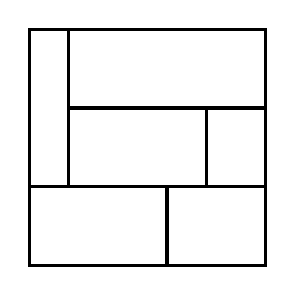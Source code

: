 \begin{tikzpicture}[very thick, scale=.5]
    \draw (0,2) rectangle (1,6);
    \draw (1,4) rectangle (6,6);
    \draw (1,2) rectangle (9/2,4);
    \draw (9/2,2) rectangle (6,4);
    \draw (0,0) rectangle (7/2,2);
    \draw (7/2,0) rectangle (6,2);
\end{tikzpicture}
